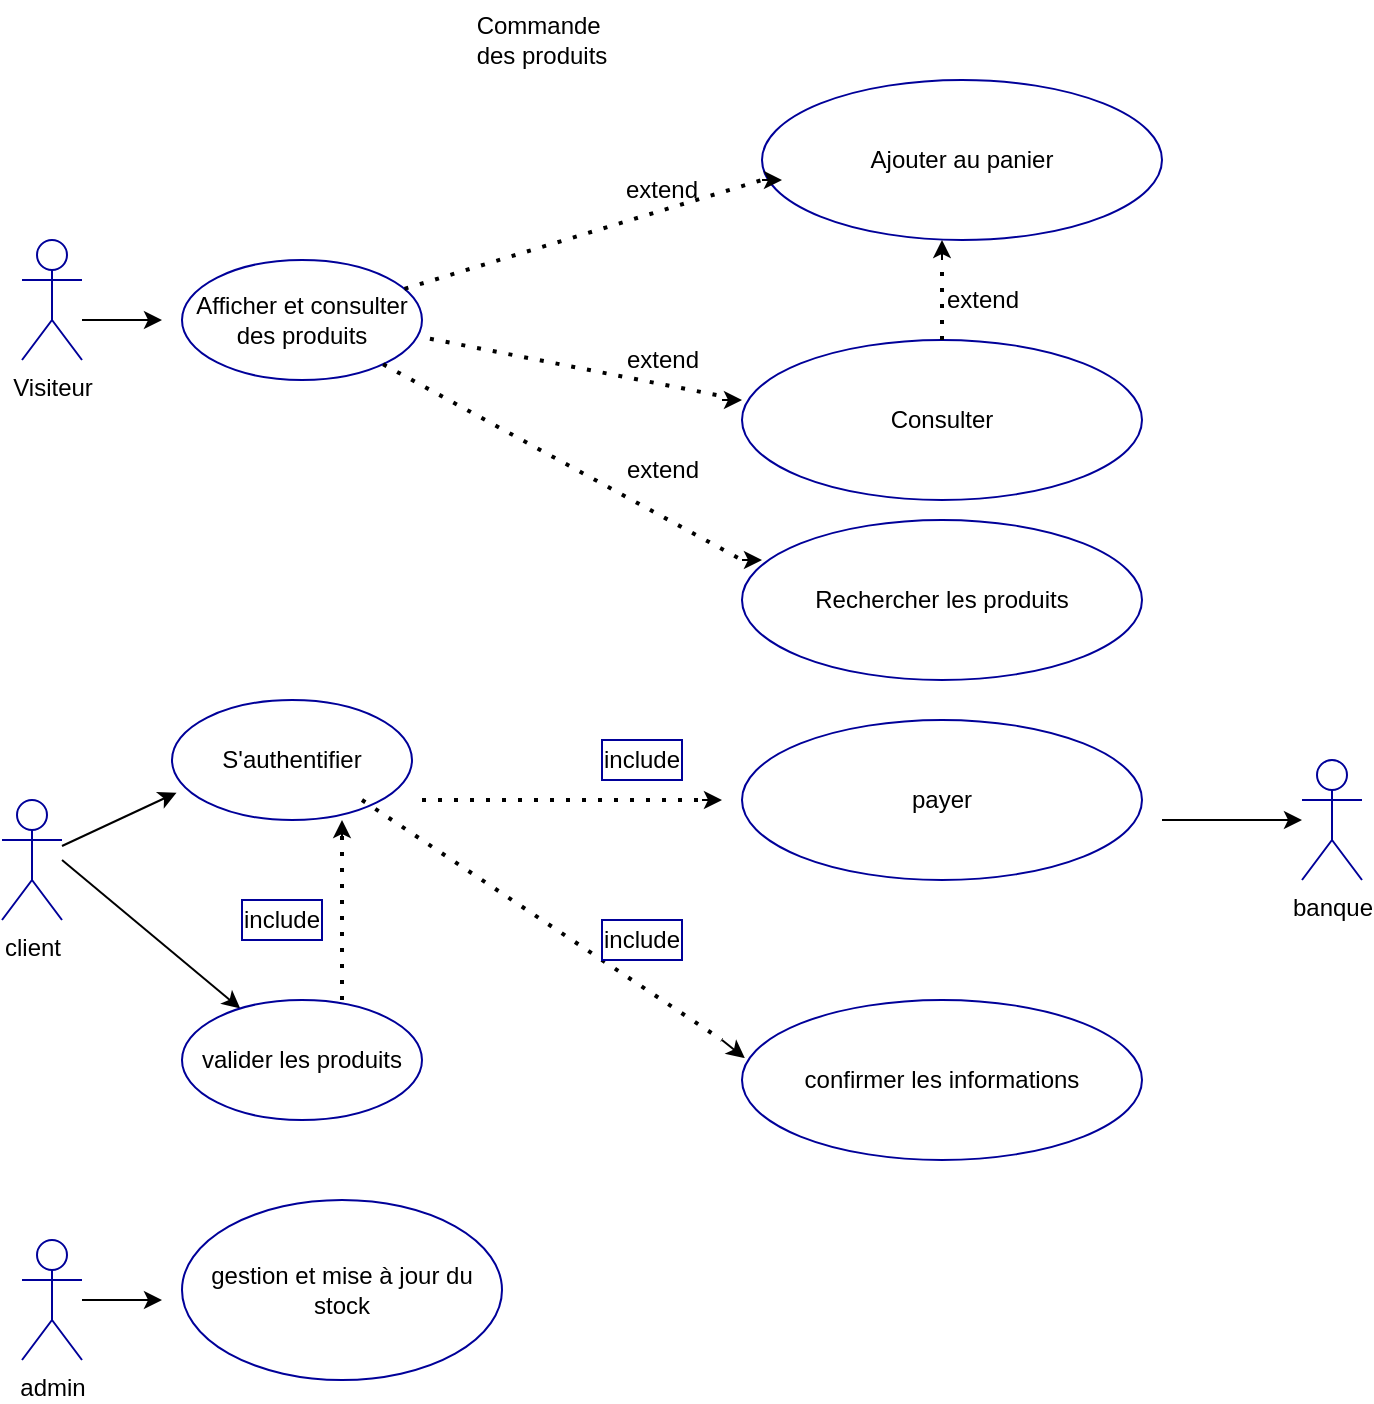 <mxfile>
    <diagram id="g8NQyCKhctxddYFtt-D-" name="Page-1">
        <mxGraphModel dx="1596" dy="433" grid="1" gridSize="10" guides="1" tooltips="1" connect="1" arrows="1" fold="1" page="1" pageScale="1" pageWidth="850" pageHeight="1100" background="none" math="0" shadow="0">
            <root>
                <mxCell id="0"/>
                <mxCell id="1" parent="0"/>
                <mxCell id="24" style="edgeStyle=none;html=1;" parent="1" edge="1">
                    <mxGeometry relative="1" as="geometry">
                        <mxPoint x="-770" y="160" as="targetPoint"/>
                        <mxPoint x="-810" y="160" as="sourcePoint"/>
                        <Array as="points">
                            <mxPoint x="-800" y="160"/>
                            <mxPoint x="-780" y="160"/>
                            <mxPoint x="-770" y="160"/>
                        </Array>
                    </mxGeometry>
                </mxCell>
                <mxCell id="12" value="Visiteur" style="shape=umlActor;verticalLabelPosition=bottom;verticalAlign=top;html=1;outlineConnect=0;strokeColor=#000099;" parent="1" vertex="1">
                    <mxGeometry x="-840" y="120" width="30" height="60" as="geometry"/>
                </mxCell>
                <mxCell id="13" value="client" style="shape=umlActor;verticalLabelPosition=bottom;verticalAlign=top;html=1;outlineConnect=0;strokeColor=#000099;" parent="1" vertex="1">
                    <mxGeometry x="-850" y="400" width="30" height="60" as="geometry"/>
                </mxCell>
                <mxCell id="26" style="edgeStyle=none;html=1;" parent="1" target="30" edge="1">
                    <mxGeometry relative="1" as="geometry">
                        <mxPoint x="-770" y="490" as="targetPoint"/>
                        <mxPoint x="-820" y="430" as="sourcePoint"/>
                        <Array as="points"/>
                    </mxGeometry>
                </mxCell>
                <mxCell id="15" value="banque" style="shape=umlActor;verticalLabelPosition=bottom;verticalAlign=top;html=1;outlineConnect=0;strokeColor=#000099;" parent="1" vertex="1">
                    <mxGeometry x="-200" y="380" width="30" height="60" as="geometry"/>
                </mxCell>
                <mxCell id="23" value="Commande&amp;nbsp;&lt;br&gt;des produits" style="text;align=center;html=1;verticalAlign=middle;whiteSpace=wrap;rounded=0;" parent="1" vertex="1">
                    <mxGeometry x="-640" width="120" height="40" as="geometry"/>
                </mxCell>
                <mxCell id="27" value="Afficher et consulter des produits" style="ellipse;whiteSpace=wrap;html=1;strokeColor=#000099;" parent="1" vertex="1">
                    <mxGeometry x="-760" y="130" width="120" height="60" as="geometry"/>
                </mxCell>
                <mxCell id="55" value="" style="edgeStyle=none;html=1;" parent="1" edge="1">
                    <mxGeometry relative="1" as="geometry">
                        <mxPoint x="-770" y="380" as="sourcePoint"/>
                        <mxPoint x="-770" y="380" as="targetPoint"/>
                    </mxGeometry>
                </mxCell>
                <mxCell id="28" value="S'authentifier" style="ellipse;whiteSpace=wrap;html=1;strokeColor=#000099;" parent="1" vertex="1">
                    <mxGeometry x="-765" y="350" width="120" height="60" as="geometry"/>
                </mxCell>
                <mxCell id="30" value="valider les produits" style="ellipse;whiteSpace=wrap;html=1;strokeColor=#000099;" parent="1" vertex="1">
                    <mxGeometry x="-760" y="500" width="120" height="60" as="geometry"/>
                </mxCell>
                <mxCell id="35" value="include" style="rounded=0;whiteSpace=wrap;html=1;strokeColor=#000099;" parent="1" vertex="1">
                    <mxGeometry x="-730" y="450" width="40" height="20" as="geometry"/>
                </mxCell>
                <mxCell id="36" value="Ajouter au panier" style="ellipse;whiteSpace=wrap;html=1;strokeColor=#000099;" parent="1" vertex="1">
                    <mxGeometry x="-470" y="40" width="200" height="80" as="geometry"/>
                </mxCell>
                <mxCell id="37" value="Rechercher les produits" style="ellipse;whiteSpace=wrap;html=1;strokeColor=#000099;" parent="1" vertex="1">
                    <mxGeometry x="-480" y="260" width="200" height="80" as="geometry"/>
                </mxCell>
                <mxCell id="38" value="Consulter" style="ellipse;whiteSpace=wrap;html=1;strokeColor=#000099;" parent="1" vertex="1">
                    <mxGeometry x="-480" y="170" width="200" height="80" as="geometry"/>
                </mxCell>
                <mxCell id="39" value="confirmer les informations" style="ellipse;whiteSpace=wrap;html=1;strokeColor=#000099;" parent="1" vertex="1">
                    <mxGeometry x="-480" y="500" width="200" height="80" as="geometry"/>
                </mxCell>
                <mxCell id="40" value="payer" style="ellipse;whiteSpace=wrap;html=1;strokeColor=#000099;" parent="1" vertex="1">
                    <mxGeometry x="-480" y="360" width="200" height="80" as="geometry"/>
                </mxCell>
                <mxCell id="46" value="" style="endArrow=none;dashed=1;html=1;dashPattern=1 3;strokeWidth=2;" parent="1" source="27" edge="1">
                    <mxGeometry width="50" height="50" relative="1" as="geometry">
                        <mxPoint x="-630" y="80" as="sourcePoint"/>
                        <mxPoint x="-470" y="90" as="targetPoint"/>
                        <Array as="points"/>
                    </mxGeometry>
                </mxCell>
                <mxCell id="47" value="" style="endArrow=none;dashed=1;html=1;dashPattern=1 3;strokeWidth=2;exitX=1.033;exitY=0.656;exitDx=0;exitDy=0;exitPerimeter=0;" parent="1" source="27" edge="1">
                    <mxGeometry width="50" height="50" relative="1" as="geometry">
                        <mxPoint x="-640" y="140" as="sourcePoint"/>
                        <mxPoint x="-480" y="200" as="targetPoint"/>
                    </mxGeometry>
                </mxCell>
                <mxCell id="48" value="" style="endArrow=none;dashed=1;html=1;dashPattern=1 3;strokeWidth=2;" parent="1" source="27" edge="1">
                    <mxGeometry width="50" height="50" relative="1" as="geometry">
                        <mxPoint x="-630" y="215" as="sourcePoint"/>
                        <mxPoint x="-480" y="280" as="targetPoint"/>
                    </mxGeometry>
                </mxCell>
                <mxCell id="50" value="" style="endArrow=none;dashed=1;html=1;dashPattern=1 3;strokeWidth=2;" parent="1" edge="1">
                    <mxGeometry width="50" height="50" relative="1" as="geometry">
                        <mxPoint x="-640" y="400" as="sourcePoint"/>
                        <mxPoint x="-490" y="400" as="targetPoint"/>
                        <Array as="points"/>
                    </mxGeometry>
                </mxCell>
                <mxCell id="51" value="" style="endArrow=none;dashed=1;html=1;dashPattern=1 3;strokeWidth=2;" parent="1" edge="1">
                    <mxGeometry width="50" height="50" relative="1" as="geometry">
                        <mxPoint x="-670" y="400" as="sourcePoint"/>
                        <mxPoint x="-490" y="520" as="targetPoint"/>
                        <Array as="points"/>
                    </mxGeometry>
                </mxCell>
                <mxCell id="56" style="edgeStyle=none;html=1;entryX=0.019;entryY=0.772;entryDx=0;entryDy=0;entryPerimeter=0;" parent="1" source="13" target="28" edge="1">
                    <mxGeometry relative="1" as="geometry">
                        <mxPoint x="-770" y="400" as="targetPoint"/>
                        <mxPoint x="-800" y="540" as="sourcePoint"/>
                        <Array as="points"/>
                    </mxGeometry>
                </mxCell>
                <mxCell id="59" value="" style="endArrow=classic;html=1;" parent="1" edge="1">
                    <mxGeometry width="50" height="50" relative="1" as="geometry">
                        <mxPoint x="-490" y="200" as="sourcePoint"/>
                        <mxPoint x="-480" y="200" as="targetPoint"/>
                    </mxGeometry>
                </mxCell>
                <mxCell id="60" value="" style="endArrow=classic;html=1;" parent="1" edge="1">
                    <mxGeometry width="50" height="50" relative="1" as="geometry">
                        <mxPoint x="-490" y="200" as="sourcePoint"/>
                        <mxPoint x="-490" y="200" as="targetPoint"/>
                        <Array as="points">
                            <mxPoint x="-490" y="200"/>
                        </Array>
                    </mxGeometry>
                </mxCell>
                <mxCell id="61" value="" style="endArrow=classic;html=1;" parent="1" edge="1">
                    <mxGeometry width="50" height="50" relative="1" as="geometry">
                        <mxPoint x="-490" y="120" as="sourcePoint"/>
                        <mxPoint x="-490" y="120" as="targetPoint"/>
                        <Array as="points">
                            <mxPoint x="-490" y="120"/>
                        </Array>
                    </mxGeometry>
                </mxCell>
                <mxCell id="62" value="" style="endArrow=classic;html=1;" parent="1" edge="1">
                    <mxGeometry width="50" height="50" relative="1" as="geometry">
                        <mxPoint x="-470" y="90" as="sourcePoint"/>
                        <mxPoint x="-460" y="90" as="targetPoint"/>
                    </mxGeometry>
                </mxCell>
                <mxCell id="63" value="" style="endArrow=classic;html=1;" parent="1" edge="1">
                    <mxGeometry width="50" height="50" relative="1" as="geometry">
                        <mxPoint x="-480" y="280" as="sourcePoint"/>
                        <mxPoint x="-470" y="280" as="targetPoint"/>
                    </mxGeometry>
                </mxCell>
                <mxCell id="64" value="" style="endArrow=classic;html=1;" parent="1" edge="1">
                    <mxGeometry width="50" height="50" relative="1" as="geometry">
                        <mxPoint x="-490" y="400" as="sourcePoint"/>
                        <mxPoint x="-490" y="400" as="targetPoint"/>
                    </mxGeometry>
                </mxCell>
                <mxCell id="65" value="" style="endArrow=classic;html=1;" parent="1" edge="1">
                    <mxGeometry width="50" height="50" relative="1" as="geometry">
                        <mxPoint x="-500" y="400" as="sourcePoint"/>
                        <mxPoint x="-490" y="400" as="targetPoint"/>
                    </mxGeometry>
                </mxCell>
                <mxCell id="66" value="" style="endArrow=classic;html=1;entryX=0.007;entryY=0.363;entryDx=0;entryDy=0;entryPerimeter=0;" parent="1" target="39" edge="1">
                    <mxGeometry width="50" height="50" relative="1" as="geometry">
                        <mxPoint x="-490" y="520" as="sourcePoint"/>
                        <mxPoint x="-480" y="520" as="targetPoint"/>
                    </mxGeometry>
                </mxCell>
                <mxCell id="67" value="admin" style="shape=umlActor;verticalLabelPosition=bottom;verticalAlign=top;html=1;outlineConnect=0;strokeColor=#000099;" parent="1" vertex="1">
                    <mxGeometry x="-840" y="620" width="30" height="60" as="geometry"/>
                </mxCell>
                <mxCell id="69" value="" style="endArrow=none;dashed=1;html=1;dashPattern=1 3;strokeWidth=2;" parent="1" edge="1">
                    <mxGeometry width="50" height="50" relative="1" as="geometry">
                        <mxPoint x="-680" y="500" as="sourcePoint"/>
                        <mxPoint x="-680" y="490" as="targetPoint"/>
                        <Array as="points">
                            <mxPoint x="-680" y="440"/>
                            <mxPoint x="-680" y="410"/>
                        </Array>
                    </mxGeometry>
                </mxCell>
                <mxCell id="107" value="" style="endArrow=classic;html=1;" parent="1" edge="1">
                    <mxGeometry width="50" height="50" relative="1" as="geometry">
                        <mxPoint x="-680" y="420" as="sourcePoint"/>
                        <mxPoint x="-680" y="410" as="targetPoint"/>
                    </mxGeometry>
                </mxCell>
                <mxCell id="110" value="gestion et mise à jour du stock" style="ellipse;whiteSpace=wrap;html=1;strokeColor=#000099;" parent="1" vertex="1">
                    <mxGeometry x="-760" y="600" width="160" height="90" as="geometry"/>
                </mxCell>
                <mxCell id="111" value="" style="endArrow=classic;html=1;" parent="1" source="67" edge="1">
                    <mxGeometry width="50" height="50" relative="1" as="geometry">
                        <mxPoint x="-480" y="710" as="sourcePoint"/>
                        <mxPoint x="-770" y="650" as="targetPoint"/>
                    </mxGeometry>
                </mxCell>
                <mxCell id="114" value="" style="endArrow=classic;html=1;" edge="1" parent="1" target="15">
                    <mxGeometry width="50" height="50" relative="1" as="geometry">
                        <mxPoint x="-270" y="410" as="sourcePoint"/>
                        <mxPoint x="-200" y="370" as="targetPoint"/>
                    </mxGeometry>
                </mxCell>
                <mxCell id="115" value="extend" style="text;strokeColor=none;align=center;fillColor=none;html=1;verticalAlign=middle;whiteSpace=wrap;rounded=0;" vertex="1" parent="1">
                    <mxGeometry x="-550" y="80" width="60" height="30" as="geometry"/>
                </mxCell>
                <mxCell id="118" value="" style="endArrow=none;dashed=1;html=1;dashPattern=1 3;strokeWidth=2;exitX=0.5;exitY=0;exitDx=0;exitDy=0;" edge="1" parent="1" source="38">
                    <mxGeometry width="50" height="50" relative="1" as="geometry">
                        <mxPoint x="-380" y="160" as="sourcePoint"/>
                        <mxPoint x="-380" y="130" as="targetPoint"/>
                    </mxGeometry>
                </mxCell>
                <mxCell id="119" value="" style="endArrow=classic;html=1;" edge="1" parent="1">
                    <mxGeometry width="50" height="50" relative="1" as="geometry">
                        <mxPoint x="-380" y="130" as="sourcePoint"/>
                        <mxPoint x="-380" y="120" as="targetPoint"/>
                        <Array as="points">
                            <mxPoint x="-380" y="120"/>
                        </Array>
                    </mxGeometry>
                </mxCell>
                <mxCell id="120" value="extend" style="text;html=1;align=center;verticalAlign=middle;resizable=0;points=[];autosize=1;strokeColor=none;fillColor=none;" vertex="1" parent="1">
                    <mxGeometry x="-390" y="135" width="60" height="30" as="geometry"/>
                </mxCell>
                <mxCell id="123" value="extend" style="text;html=1;align=center;verticalAlign=middle;resizable=0;points=[];autosize=1;strokeColor=none;fillColor=none;" vertex="1" parent="1">
                    <mxGeometry x="-550" y="165" width="60" height="30" as="geometry"/>
                </mxCell>
                <mxCell id="124" value="extend" style="text;html=1;align=center;verticalAlign=middle;resizable=0;points=[];autosize=1;strokeColor=none;fillColor=none;" vertex="1" parent="1">
                    <mxGeometry x="-550" y="220" width="60" height="30" as="geometry"/>
                </mxCell>
                <mxCell id="125" value="include" style="rounded=0;whiteSpace=wrap;html=1;strokeColor=#000099;" vertex="1" parent="1">
                    <mxGeometry x="-550" y="460" width="40" height="20" as="geometry"/>
                </mxCell>
                <mxCell id="127" value="include" style="rounded=0;whiteSpace=wrap;html=1;strokeColor=#000099;" vertex="1" parent="1">
                    <mxGeometry x="-550" y="370" width="40" height="20" as="geometry"/>
                </mxCell>
            </root>
        </mxGraphModel>
    </diagram>
</mxfile>